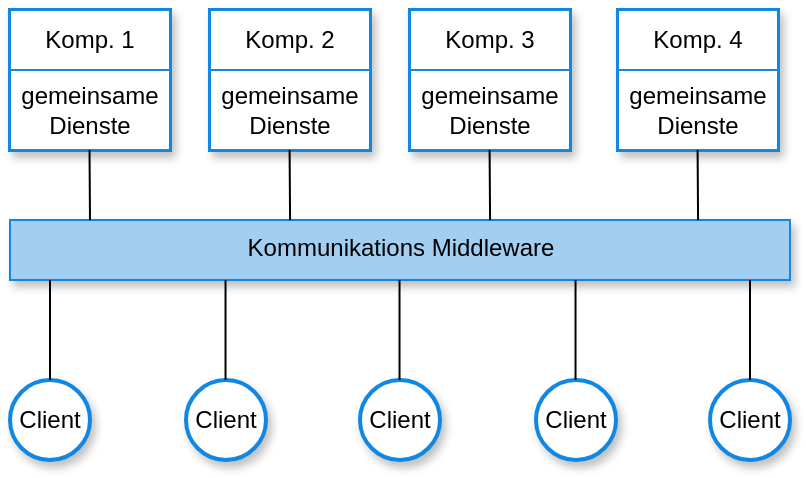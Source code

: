 <mxfile version="16.5.2" type="device"><diagram id="Icm3k6tw-O7Oloy6f09R" name="Page-1"><mxGraphModel dx="1176" dy="605" grid="1" gridSize="10" guides="1" tooltips="1" connect="1" arrows="1" fold="1" page="1" pageScale="1" pageWidth="1169" pageHeight="827" math="0" shadow="0"><root><mxCell id="0"/><mxCell id="1" parent="0"/><mxCell id="dvPMb_1JHr4Q0_8r39_b-2" value="Client" style="ellipse;whiteSpace=wrap;html=1;aspect=fixed;fillColor=#FFFFFF;strokeColor=#1088E3;strokeWidth=2;shadow=1;gradientColor=none;" vertex="1" parent="1"><mxGeometry x="280" y="610" width="40" height="40" as="geometry"/></mxCell><mxCell id="dvPMb_1JHr4Q0_8r39_b-3" value="Kommunikations Middleware" style="html=1;imageAspect=0;fillColor=#A2CFF1;strokeColor=#1088E3;strokeWidth=1;shadow=1;labelPosition=center;verticalLabelPosition=middle;align=center;verticalAlign=top;gradientColor=none;" vertex="1" parent="1"><mxGeometry x="280" y="530" width="390" height="30" as="geometry"/></mxCell><mxCell id="dvPMb_1JHr4Q0_8r39_b-4" value="" style="whiteSpace=wrap;html=1;imageAspect=0;fillColor=#FFFFFF;strokeColor=#1088E3;strokeWidth=2;shadow=1;gradientColor=none;" vertex="1" parent="1"><mxGeometry x="280" y="425" width="80" height="70" as="geometry"/></mxCell><mxCell id="dvPMb_1JHr4Q0_8r39_b-19" value="" style="endArrow=none;html=1;rounded=0;" edge="1" parent="1" target="dvPMb_1JHr4Q0_8r39_b-2"><mxGeometry width="50" height="50" relative="1" as="geometry"><mxPoint x="300" y="560" as="sourcePoint"/><mxPoint x="220.0" y="475" as="targetPoint"/></mxGeometry></mxCell><mxCell id="dvPMb_1JHr4Q0_8r39_b-29" value="gemeinsame Dienste" style="whiteSpace=wrap;html=1;imageAspect=0;fillColor=#FFFFFF;strokeColor=#1088E3;strokeWidth=1;shadow=0;gradientColor=none;" vertex="1" parent="1"><mxGeometry x="280" y="455" width="80" height="40" as="geometry"/></mxCell><mxCell id="dvPMb_1JHr4Q0_8r39_b-30" value="Komp. 1" style="whiteSpace=wrap;html=1;imageAspect=0;fillColor=#FFFFFF;strokeColor=#1088E3;strokeWidth=1;shadow=0;gradientColor=none;" vertex="1" parent="1"><mxGeometry x="280" y="425" width="80" height="30" as="geometry"/></mxCell><mxCell id="dvPMb_1JHr4Q0_8r39_b-31" value="" style="whiteSpace=wrap;html=1;imageAspect=0;fillColor=#FFFFFF;strokeColor=#1088E3;strokeWidth=2;shadow=1;gradientColor=none;" vertex="1" parent="1"><mxGeometry x="380" y="425" width="80" height="70" as="geometry"/></mxCell><mxCell id="dvPMb_1JHr4Q0_8r39_b-32" value="gemeinsame Dienste" style="whiteSpace=wrap;html=1;imageAspect=0;fillColor=#FFFFFF;strokeColor=#1088E3;strokeWidth=1;shadow=0;gradientColor=none;" vertex="1" parent="1"><mxGeometry x="380" y="455" width="80" height="40" as="geometry"/></mxCell><mxCell id="dvPMb_1JHr4Q0_8r39_b-33" value="Komp. 2" style="whiteSpace=wrap;html=1;imageAspect=0;fillColor=#FFFFFF;strokeColor=#1088E3;strokeWidth=1;shadow=0;gradientColor=none;" vertex="1" parent="1"><mxGeometry x="380" y="425" width="80" height="30" as="geometry"/></mxCell><mxCell id="dvPMb_1JHr4Q0_8r39_b-34" value="" style="whiteSpace=wrap;html=1;imageAspect=0;fillColor=#FFFFFF;strokeColor=#1088E3;strokeWidth=2;shadow=1;gradientColor=none;" vertex="1" parent="1"><mxGeometry x="480" y="425" width="80" height="70" as="geometry"/></mxCell><mxCell id="dvPMb_1JHr4Q0_8r39_b-35" value="gemeinsame Dienste" style="whiteSpace=wrap;html=1;imageAspect=0;fillColor=#FFFFFF;strokeColor=#1088E3;strokeWidth=1;shadow=0;gradientColor=none;" vertex="1" parent="1"><mxGeometry x="480" y="455" width="80" height="40" as="geometry"/></mxCell><mxCell id="dvPMb_1JHr4Q0_8r39_b-36" value="Komp. 3" style="whiteSpace=wrap;html=1;imageAspect=0;fillColor=#FFFFFF;strokeColor=#1088E3;strokeWidth=1;shadow=0;gradientColor=none;" vertex="1" parent="1"><mxGeometry x="480" y="425" width="80" height="30" as="geometry"/></mxCell><mxCell id="dvPMb_1JHr4Q0_8r39_b-37" value="" style="whiteSpace=wrap;html=1;imageAspect=0;fillColor=#FFFFFF;strokeColor=#1088E3;strokeWidth=2;shadow=1;gradientColor=none;" vertex="1" parent="1"><mxGeometry x="584" y="425" width="80" height="70" as="geometry"/></mxCell><mxCell id="dvPMb_1JHr4Q0_8r39_b-38" value="gemeinsame Dienste" style="whiteSpace=wrap;html=1;imageAspect=0;fillColor=#FFFFFF;strokeColor=#1088E3;strokeWidth=1;shadow=0;gradientColor=none;" vertex="1" parent="1"><mxGeometry x="584" y="455" width="80" height="40" as="geometry"/></mxCell><mxCell id="dvPMb_1JHr4Q0_8r39_b-39" value="Komp. 4" style="whiteSpace=wrap;html=1;imageAspect=0;fillColor=#FFFFFF;strokeColor=#1088E3;strokeWidth=1;shadow=0;gradientColor=none;" vertex="1" parent="1"><mxGeometry x="584" y="425" width="80" height="30" as="geometry"/></mxCell><mxCell id="dvPMb_1JHr4Q0_8r39_b-40" value="Client" style="ellipse;whiteSpace=wrap;html=1;aspect=fixed;fillColor=#FFFFFF;strokeColor=#1088E3;strokeWidth=2;shadow=1;gradientColor=none;" vertex="1" parent="1"><mxGeometry x="368" y="610" width="40" height="40" as="geometry"/></mxCell><mxCell id="dvPMb_1JHr4Q0_8r39_b-42" value="Client" style="ellipse;whiteSpace=wrap;html=1;aspect=fixed;fillColor=#FFFFFF;strokeColor=#1088E3;strokeWidth=2;shadow=1;gradientColor=none;" vertex="1" parent="1"><mxGeometry x="543" y="610" width="40" height="40" as="geometry"/></mxCell><mxCell id="dvPMb_1JHr4Q0_8r39_b-44" value="Client" style="ellipse;whiteSpace=wrap;html=1;aspect=fixed;fillColor=#FFFFFF;strokeColor=#1088E3;strokeWidth=2;shadow=1;gradientColor=none;" vertex="1" parent="1"><mxGeometry x="630" y="610" width="40" height="40" as="geometry"/></mxCell><mxCell id="dvPMb_1JHr4Q0_8r39_b-45" value="" style="endArrow=none;html=1;rounded=0;" edge="1" parent="1" target="dvPMb_1JHr4Q0_8r39_b-44"><mxGeometry width="50" height="50" relative="1" as="geometry"><mxPoint x="650" y="560" as="sourcePoint"/><mxPoint x="570.0" y="475" as="targetPoint"/></mxGeometry></mxCell><mxCell id="dvPMb_1JHr4Q0_8r39_b-46" value="Client" style="ellipse;whiteSpace=wrap;html=1;aspect=fixed;fillColor=#FFFFFF;strokeColor=#1088E3;strokeWidth=2;shadow=1;gradientColor=none;" vertex="1" parent="1"><mxGeometry x="455" y="610" width="40" height="40" as="geometry"/></mxCell><mxCell id="dvPMb_1JHr4Q0_8r39_b-47" value="" style="endArrow=none;html=1;rounded=0;" edge="1" parent="1"><mxGeometry width="50" height="50" relative="1" as="geometry"><mxPoint x="387.76" y="560" as="sourcePoint"/><mxPoint x="387.76" y="610" as="targetPoint"/></mxGeometry></mxCell><mxCell id="dvPMb_1JHr4Q0_8r39_b-48" value="" style="endArrow=none;html=1;rounded=0;" edge="1" parent="1"><mxGeometry width="50" height="50" relative="1" as="geometry"><mxPoint x="474.76" y="560" as="sourcePoint"/><mxPoint x="474.76" y="610" as="targetPoint"/></mxGeometry></mxCell><mxCell id="dvPMb_1JHr4Q0_8r39_b-49" value="" style="endArrow=none;html=1;rounded=0;" edge="1" parent="1"><mxGeometry width="50" height="50" relative="1" as="geometry"><mxPoint x="562.76" y="560" as="sourcePoint"/><mxPoint x="562.76" y="610" as="targetPoint"/></mxGeometry></mxCell><mxCell id="dvPMb_1JHr4Q0_8r39_b-51" value="" style="endArrow=none;html=1;rounded=0;" edge="1" parent="1"><mxGeometry width="50" height="50" relative="1" as="geometry"><mxPoint x="319.76" y="495" as="sourcePoint"/><mxPoint x="320" y="530" as="targetPoint"/></mxGeometry></mxCell><mxCell id="dvPMb_1JHr4Q0_8r39_b-52" value="" style="endArrow=none;html=1;rounded=0;" edge="1" parent="1"><mxGeometry width="50" height="50" relative="1" as="geometry"><mxPoint x="419.8" y="495" as="sourcePoint"/><mxPoint x="420.04" y="530" as="targetPoint"/></mxGeometry></mxCell><mxCell id="dvPMb_1JHr4Q0_8r39_b-53" value="" style="endArrow=none;html=1;rounded=0;" edge="1" parent="1"><mxGeometry width="50" height="50" relative="1" as="geometry"><mxPoint x="519.8" y="495" as="sourcePoint"/><mxPoint x="520.04" y="530" as="targetPoint"/></mxGeometry></mxCell><mxCell id="dvPMb_1JHr4Q0_8r39_b-54" value="" style="endArrow=none;html=1;rounded=0;" edge="1" parent="1"><mxGeometry width="50" height="50" relative="1" as="geometry"><mxPoint x="623.8" y="495" as="sourcePoint"/><mxPoint x="624.04" y="530" as="targetPoint"/></mxGeometry></mxCell></root></mxGraphModel></diagram></mxfile>